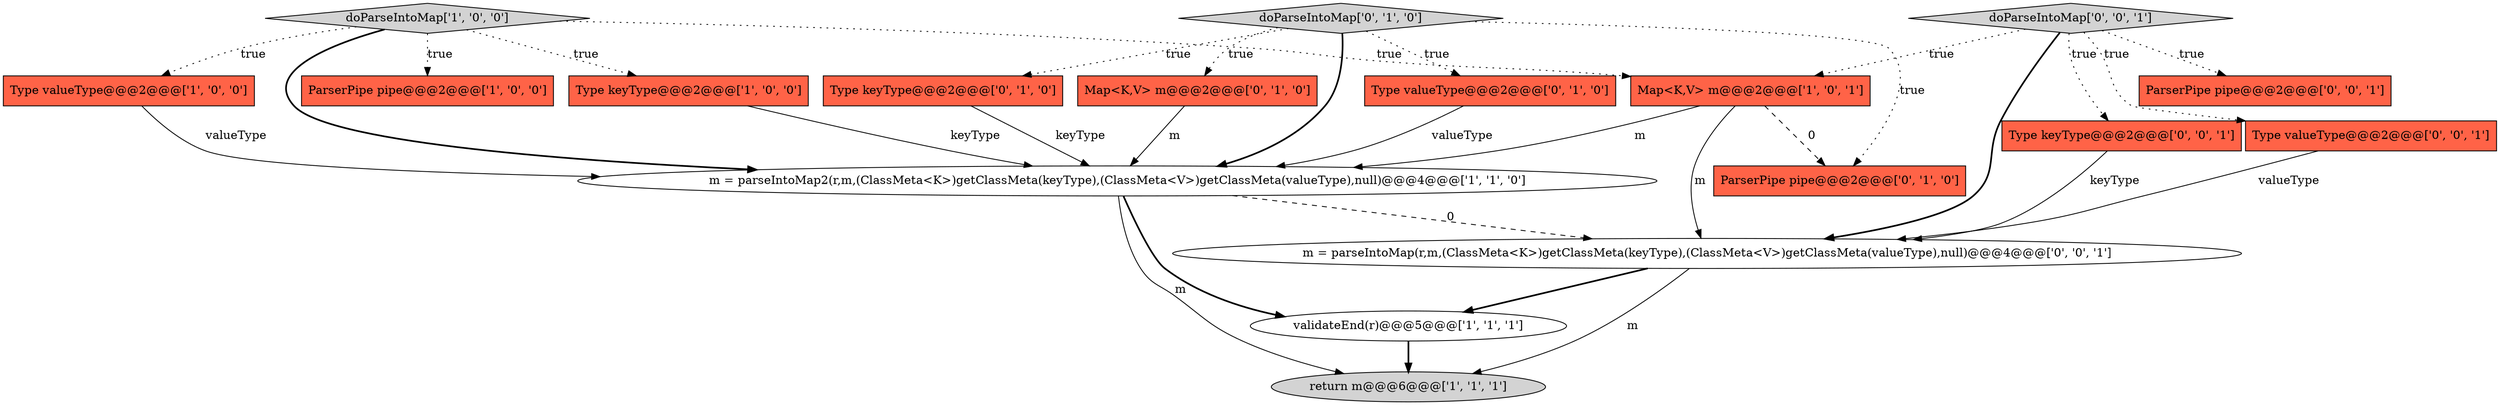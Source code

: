 digraph {
3 [style = filled, label = "Type keyType@@@2@@@['1', '0', '0']", fillcolor = tomato, shape = box image = "AAA0AAABBB1BBB"];
17 [style = filled, label = "doParseIntoMap['0', '0', '1']", fillcolor = lightgray, shape = diamond image = "AAA0AAABBB3BBB"];
7 [style = filled, label = "doParseIntoMap['1', '0', '0']", fillcolor = lightgray, shape = diamond image = "AAA0AAABBB1BBB"];
12 [style = filled, label = "ParserPipe pipe@@@2@@@['0', '1', '0']", fillcolor = tomato, shape = box image = "AAA1AAABBB2BBB"];
9 [style = filled, label = "Type valueType@@@2@@@['0', '1', '0']", fillcolor = tomato, shape = box image = "AAA0AAABBB2BBB"];
13 [style = filled, label = "ParserPipe pipe@@@2@@@['0', '0', '1']", fillcolor = tomato, shape = box image = "AAA0AAABBB3BBB"];
10 [style = filled, label = "doParseIntoMap['0', '1', '0']", fillcolor = lightgray, shape = diamond image = "AAA0AAABBB2BBB"];
4 [style = filled, label = "m = parseIntoMap2(r,m,(ClassMeta<K>)getClassMeta(keyType),(ClassMeta<V>)getClassMeta(valueType),null)@@@4@@@['1', '1', '0']", fillcolor = white, shape = ellipse image = "AAA0AAABBB1BBB"];
16 [style = filled, label = "m = parseIntoMap(r,m,(ClassMeta<K>)getClassMeta(keyType),(ClassMeta<V>)getClassMeta(valueType),null)@@@4@@@['0', '0', '1']", fillcolor = white, shape = ellipse image = "AAA0AAABBB3BBB"];
14 [style = filled, label = "Type keyType@@@2@@@['0', '0', '1']", fillcolor = tomato, shape = box image = "AAA0AAABBB3BBB"];
0 [style = filled, label = "ParserPipe pipe@@@2@@@['1', '0', '0']", fillcolor = tomato, shape = box image = "AAA0AAABBB1BBB"];
15 [style = filled, label = "Type valueType@@@2@@@['0', '0', '1']", fillcolor = tomato, shape = box image = "AAA0AAABBB3BBB"];
6 [style = filled, label = "Map<K,V> m@@@2@@@['1', '0', '1']", fillcolor = tomato, shape = box image = "AAA0AAABBB1BBB"];
2 [style = filled, label = "Type valueType@@@2@@@['1', '0', '0']", fillcolor = tomato, shape = box image = "AAA0AAABBB1BBB"];
8 [style = filled, label = "Type keyType@@@2@@@['0', '1', '0']", fillcolor = tomato, shape = box image = "AAA0AAABBB2BBB"];
5 [style = filled, label = "return m@@@6@@@['1', '1', '1']", fillcolor = lightgray, shape = ellipse image = "AAA0AAABBB1BBB"];
1 [style = filled, label = "validateEnd(r)@@@5@@@['1', '1', '1']", fillcolor = white, shape = ellipse image = "AAA0AAABBB1BBB"];
11 [style = filled, label = "Map<K,V> m@@@2@@@['0', '1', '0']", fillcolor = tomato, shape = box image = "AAA0AAABBB2BBB"];
7->2 [style = dotted, label="true"];
6->4 [style = solid, label="m"];
11->4 [style = solid, label="m"];
17->14 [style = dotted, label="true"];
10->12 [style = dotted, label="true"];
15->16 [style = solid, label="valueType"];
17->13 [style = dotted, label="true"];
4->16 [style = dashed, label="0"];
14->16 [style = solid, label="keyType"];
9->4 [style = solid, label="valueType"];
4->1 [style = bold, label=""];
8->4 [style = solid, label="keyType"];
6->12 [style = dashed, label="0"];
17->15 [style = dotted, label="true"];
16->5 [style = solid, label="m"];
16->1 [style = bold, label=""];
7->4 [style = bold, label=""];
10->4 [style = bold, label=""];
10->8 [style = dotted, label="true"];
2->4 [style = solid, label="valueType"];
17->6 [style = dotted, label="true"];
7->0 [style = dotted, label="true"];
3->4 [style = solid, label="keyType"];
6->16 [style = solid, label="m"];
10->11 [style = dotted, label="true"];
4->5 [style = solid, label="m"];
17->16 [style = bold, label=""];
10->9 [style = dotted, label="true"];
7->3 [style = dotted, label="true"];
1->5 [style = bold, label=""];
7->6 [style = dotted, label="true"];
}
